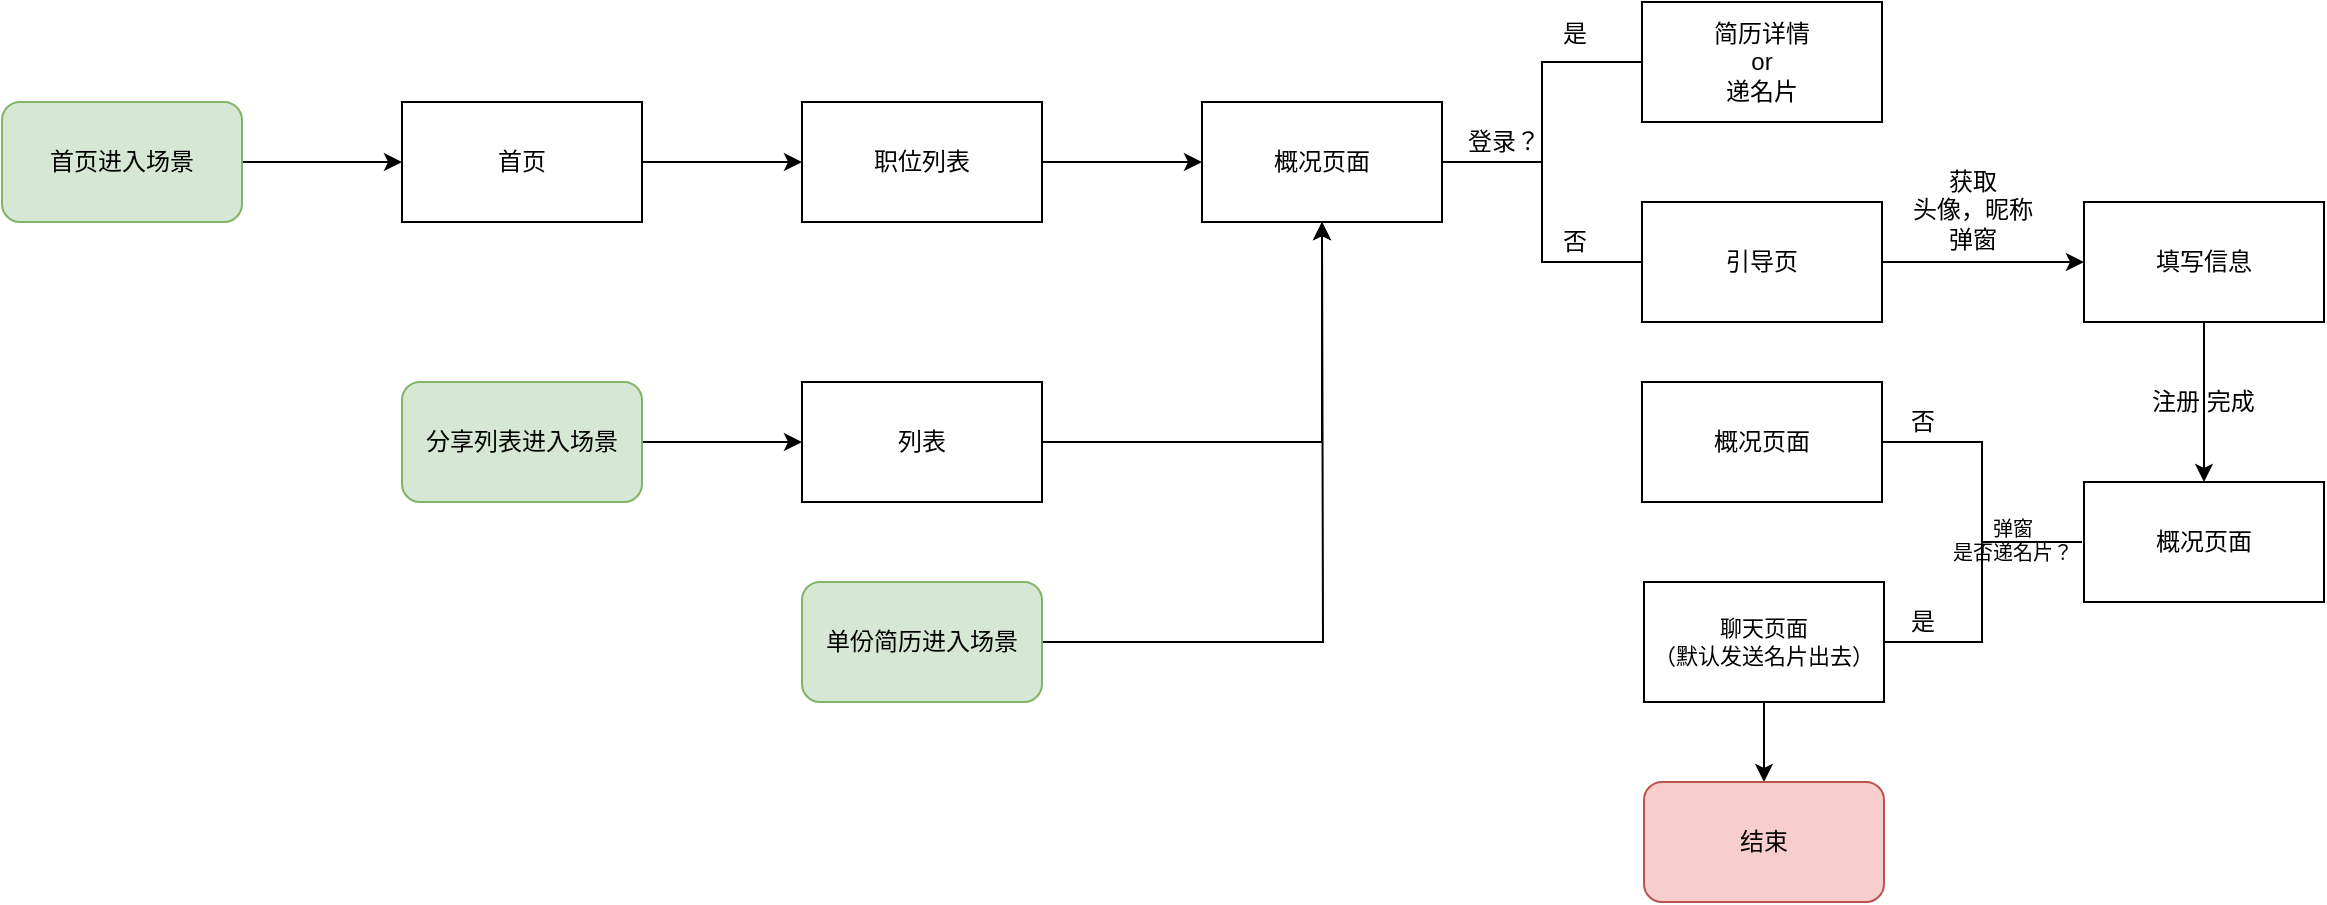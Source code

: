<mxfile version="10.6.5" type="github"><diagram id="rGBq6vuJZaj2wzQnw7eY" name="ç¬¬ 1 é¡µ"><mxGraphModel dx="1074" dy="584" grid="1" gridSize="10" guides="1" tooltips="1" connect="1" arrows="1" fold="1" page="0" pageScale="1" pageWidth="1169" pageHeight="827" math="0" shadow="0"><root><mxCell id="0"/><mxCell id="1" parent="0"/><mxCell id="jd1ykoVDzVKVJnyVw4WM-3" value="" style="edgeStyle=orthogonalEdgeStyle;rounded=0;orthogonalLoop=1;jettySize=auto;html=1;" parent="1" source="jd1ykoVDzVKVJnyVw4WM-1" target="jd1ykoVDzVKVJnyVw4WM-2" edge="1"><mxGeometry relative="1" as="geometry"/></mxCell><mxCell id="jd1ykoVDzVKVJnyVw4WM-1" value="首页进入场景" style="rounded=1;whiteSpace=wrap;html=1;fillColor=#d5e8d4;strokeColor=#82b366;" parent="1" vertex="1"><mxGeometry x="110" y="200" width="120" height="60" as="geometry"/></mxCell><mxCell id="jd1ykoVDzVKVJnyVw4WM-5" value="" style="edgeStyle=orthogonalEdgeStyle;rounded=0;orthogonalLoop=1;jettySize=auto;html=1;" parent="1" source="jd1ykoVDzVKVJnyVw4WM-2" target="jd1ykoVDzVKVJnyVw4WM-4" edge="1"><mxGeometry relative="1" as="geometry"/></mxCell><mxCell id="jd1ykoVDzVKVJnyVw4WM-2" value="首页" style="rounded=1;whiteSpace=wrap;html=1;arcSize=0;" parent="1" vertex="1"><mxGeometry x="310" y="200" width="120" height="60" as="geometry"/></mxCell><mxCell id="jd1ykoVDzVKVJnyVw4WM-7" value="" style="edgeStyle=orthogonalEdgeStyle;rounded=0;orthogonalLoop=1;jettySize=auto;html=1;" parent="1" source="jd1ykoVDzVKVJnyVw4WM-4" target="jd1ykoVDzVKVJnyVw4WM-6" edge="1"><mxGeometry relative="1" as="geometry"/></mxCell><mxCell id="jd1ykoVDzVKVJnyVw4WM-4" value="职位列表" style="rounded=1;whiteSpace=wrap;html=1;arcSize=0;" parent="1" vertex="1"><mxGeometry x="510" y="200" width="120" height="60" as="geometry"/></mxCell><mxCell id="jd1ykoVDzVKVJnyVw4WM-6" value="概况页面" style="rounded=1;whiteSpace=wrap;html=1;arcSize=0;" parent="1" vertex="1"><mxGeometry x="710" y="200" width="120" height="60" as="geometry"/></mxCell><mxCell id="jd1ykoVDzVKVJnyVw4WM-8" value="" style="strokeWidth=1;html=1;shape=mxgraph.flowchart.annotation_2;align=left;pointerEvents=1" parent="1" vertex="1"><mxGeometry x="830" y="180" width="100" height="100" as="geometry"/></mxCell><mxCell id="jd1ykoVDzVKVJnyVw4WM-9" value="简历详情&lt;br&gt;or&lt;br&gt;递名片&lt;br&gt;" style="rounded=0;whiteSpace=wrap;html=1;strokeWidth=1;" parent="1" vertex="1"><mxGeometry x="930" y="150" width="120" height="60" as="geometry"/></mxCell><mxCell id="jd1ykoVDzVKVJnyVw4WM-10" value="登录？" style="text;html=1;resizable=0;points=[];autosize=1;align=right;verticalAlign=top;spacingTop=-4;" parent="1" vertex="1"><mxGeometry x="830" y="210" width="50" height="20" as="geometry"/></mxCell><mxCell id="jd1ykoVDzVKVJnyVw4WM-11" value="是" style="text;html=1;resizable=0;points=[];autosize=1;align=center;verticalAlign=top;spacingTop=-4;" parent="1" vertex="1"><mxGeometry x="881" y="156" width="30" height="20" as="geometry"/></mxCell><mxCell id="jd1ykoVDzVKVJnyVw4WM-12" value="否" style="text;html=1;resizable=0;points=[];autosize=1;align=center;verticalAlign=top;spacingTop=-4;" parent="1" vertex="1"><mxGeometry x="881" y="260" width="30" height="20" as="geometry"/></mxCell><mxCell id="ZTxPfniv38rkYU_Yo6LK-2" value="" style="edgeStyle=orthogonalEdgeStyle;rounded=0;orthogonalLoop=1;jettySize=auto;html=1;" edge="1" parent="1" source="jd1ykoVDzVKVJnyVw4WM-13" target="ZTxPfniv38rkYU_Yo6LK-1"><mxGeometry relative="1" as="geometry"/></mxCell><mxCell id="jd1ykoVDzVKVJnyVw4WM-13" value="引导页" style="rounded=0;whiteSpace=wrap;html=1;strokeWidth=1;" parent="1" vertex="1"><mxGeometry x="930" y="250" width="120" height="60" as="geometry"/></mxCell><mxCell id="ZTxPfniv38rkYU_Yo6LK-4" value="" style="edgeStyle=orthogonalEdgeStyle;rounded=0;orthogonalLoop=1;jettySize=auto;html=1;" edge="1" parent="1" source="ZTxPfniv38rkYU_Yo6LK-1" target="ZTxPfniv38rkYU_Yo6LK-3"><mxGeometry relative="1" as="geometry"/></mxCell><mxCell id="ZTxPfniv38rkYU_Yo6LK-1" value="填写信息" style="rounded=0;whiteSpace=wrap;html=1;strokeWidth=1;" vertex="1" parent="1"><mxGeometry x="1151" y="250" width="120" height="60" as="geometry"/></mxCell><mxCell id="ZTxPfniv38rkYU_Yo6LK-3" value="概况页面&lt;br&gt;" style="rounded=0;whiteSpace=wrap;html=1;strokeWidth=1;" vertex="1" parent="1"><mxGeometry x="1151" y="390" width="120" height="60" as="geometry"/></mxCell><mxCell id="ZTxPfniv38rkYU_Yo6LK-5" value="注册 完成" style="text;html=1;resizable=0;points=[];autosize=1;align=left;verticalAlign=top;spacingTop=-4;" vertex="1" parent="1"><mxGeometry x="1183" y="340" width="70" height="20" as="geometry"/></mxCell><mxCell id="ZTxPfniv38rkYU_Yo6LK-6" value="获取&lt;br&gt;头像，昵称&lt;br&gt;弹窗" style="text;html=1;resizable=0;points=[];autosize=1;align=center;verticalAlign=top;spacingTop=-4;" vertex="1" parent="1"><mxGeometry x="1055" y="230" width="80" height="40" as="geometry"/></mxCell><mxCell id="ZTxPfniv38rkYU_Yo6LK-8" value="" style="strokeWidth=1;html=1;shape=mxgraph.flowchart.annotation_2;align=left;pointerEvents=1;rotation=-180;" vertex="1" parent="1"><mxGeometry x="1050" y="370" width="100" height="100" as="geometry"/></mxCell><mxCell id="ZTxPfniv38rkYU_Yo6LK-10" value="否" style="text;html=1;resizable=0;points=[];autosize=1;align=center;verticalAlign=top;spacingTop=-4;" vertex="1" parent="1"><mxGeometry x="1055" y="350" width="30" height="20" as="geometry"/></mxCell><mxCell id="ZTxPfniv38rkYU_Yo6LK-11" value="是" style="text;html=1;resizable=0;points=[];autosize=1;align=center;verticalAlign=top;spacingTop=-4;" vertex="1" parent="1"><mxGeometry x="1055" y="450" width="30" height="20" as="geometry"/></mxCell><mxCell id="ZTxPfniv38rkYU_Yo6LK-12" value="概况页面" style="rounded=0;whiteSpace=wrap;html=1;strokeWidth=1;" vertex="1" parent="1"><mxGeometry x="930" y="340" width="120" height="60" as="geometry"/></mxCell><mxCell id="ZTxPfniv38rkYU_Yo6LK-19" value="" style="edgeStyle=orthogonalEdgeStyle;rounded=0;orthogonalLoop=1;jettySize=auto;html=1;fontSize=12;" edge="1" parent="1" source="ZTxPfniv38rkYU_Yo6LK-13" target="ZTxPfniv38rkYU_Yo6LK-18"><mxGeometry relative="1" as="geometry"/></mxCell><mxCell id="ZTxPfniv38rkYU_Yo6LK-13" value="&lt;font style=&quot;font-size: 11px&quot;&gt;聊天页面&lt;br style=&quot;font-size: 11px&quot;&gt;（默认发送名片出去）&lt;/font&gt;&lt;br style=&quot;font-size: 10px&quot;&gt;" style="rounded=0;whiteSpace=wrap;html=1;strokeWidth=1;fontSize=10;" vertex="1" parent="1"><mxGeometry x="931" y="440" width="120" height="60" as="geometry"/></mxCell><mxCell id="ZTxPfniv38rkYU_Yo6LK-16" value="&lt;span&gt;弹窗&lt;/span&gt;&lt;br&gt;&lt;span&gt;是否递名片？&lt;/span&gt;" style="text;html=1;resizable=0;points=[];autosize=1;align=center;verticalAlign=top;spacingTop=-4;fontSize=10;" vertex="1" parent="1"><mxGeometry x="1070" y="405" width="90" height="30" as="geometry"/></mxCell><mxCell id="ZTxPfniv38rkYU_Yo6LK-18" value="结束" style="rounded=1;whiteSpace=wrap;html=1;fontSize=12;align=center;fillColor=#f8cecc;strokeColor=#b85450;" vertex="1" parent="1"><mxGeometry x="931" y="540" width="120" height="60" as="geometry"/></mxCell><mxCell id="ZTxPfniv38rkYU_Yo6LK-23" value="" style="edgeStyle=orthogonalEdgeStyle;rounded=0;orthogonalLoop=1;jettySize=auto;html=1;fontSize=12;" edge="1" parent="1" source="ZTxPfniv38rkYU_Yo6LK-21"><mxGeometry relative="1" as="geometry"><mxPoint x="510.0" y="370" as="targetPoint"/></mxGeometry></mxCell><mxCell id="ZTxPfniv38rkYU_Yo6LK-21" value="分享列表进入场景&lt;br&gt;" style="rounded=1;whiteSpace=wrap;html=1;fillColor=#d5e8d4;strokeColor=#82b366;" vertex="1" parent="1"><mxGeometry x="310" y="340" width="120" height="60" as="geometry"/></mxCell><mxCell id="ZTxPfniv38rkYU_Yo6LK-27" style="edgeStyle=orthogonalEdgeStyle;rounded=0;orthogonalLoop=1;jettySize=auto;html=1;entryX=0.5;entryY=1;entryDx=0;entryDy=0;fontSize=12;" edge="1" parent="1" source="ZTxPfniv38rkYU_Yo6LK-24" target="jd1ykoVDzVKVJnyVw4WM-6"><mxGeometry relative="1" as="geometry"/></mxCell><mxCell id="ZTxPfniv38rkYU_Yo6LK-24" value="列表" style="rounded=1;whiteSpace=wrap;html=1;arcSize=0;" vertex="1" parent="1"><mxGeometry x="510" y="340" width="120" height="60" as="geometry"/></mxCell><mxCell id="ZTxPfniv38rkYU_Yo6LK-28" value="" style="edgeStyle=orthogonalEdgeStyle;rounded=0;orthogonalLoop=1;jettySize=auto;html=1;fontSize=12;" edge="1" source="ZTxPfniv38rkYU_Yo6LK-29" parent="1"><mxGeometry relative="1" as="geometry"><mxPoint x="770" y="260" as="targetPoint"/></mxGeometry></mxCell><mxCell id="ZTxPfniv38rkYU_Yo6LK-29" value="单份简历进入场景&lt;br&gt;" style="rounded=1;whiteSpace=wrap;html=1;fillColor=#d5e8d4;strokeColor=#82b366;" vertex="1" parent="1"><mxGeometry x="510" y="440" width="120" height="60" as="geometry"/></mxCell></root></mxGraphModel></diagram></mxfile>